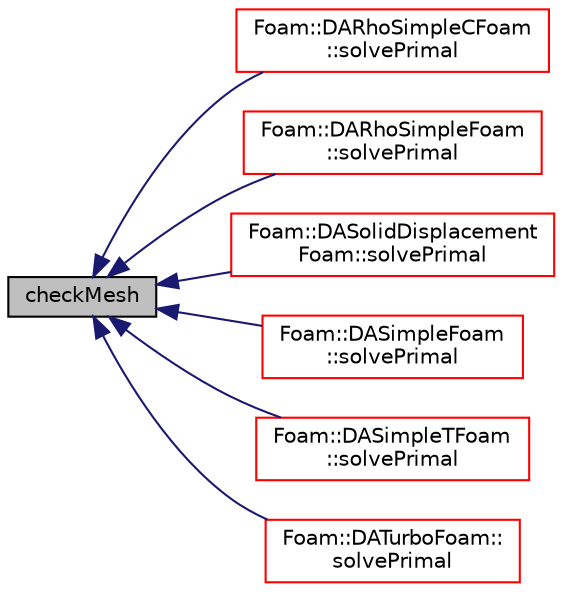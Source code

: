 digraph "checkMesh"
{
  bgcolor="transparent";
  edge [fontname="Helvetica",fontsize="10",labelfontname="Helvetica",labelfontsize="10"];
  node [fontname="Helvetica",fontsize="10",shape=record];
  rankdir="LR";
  Node258 [label="checkMesh",height=0.2,width=0.4,color="black", fillcolor="grey75", style="filled", fontcolor="black"];
  Node258 -> Node259 [dir="back",color="midnightblue",fontsize="10",style="solid",fontname="Helvetica"];
  Node259 [label="Foam::DARhoSimpleCFoam\l::solvePrimal",height=0.2,width=0.4,color="red",URL="$classFoam_1_1DARhoSimpleCFoam.html#a5c0c6289530112c8badaa81d933bef5c",tooltip="solve the primal equations "];
  Node258 -> Node261 [dir="back",color="midnightblue",fontsize="10",style="solid",fontname="Helvetica"];
  Node261 [label="Foam::DARhoSimpleFoam\l::solvePrimal",height=0.2,width=0.4,color="red",URL="$classFoam_1_1DARhoSimpleFoam.html#a5c0c6289530112c8badaa81d933bef5c",tooltip="solve the primal equations "];
  Node258 -> Node263 [dir="back",color="midnightblue",fontsize="10",style="solid",fontname="Helvetica"];
  Node263 [label="Foam::DASolidDisplacement\lFoam::solvePrimal",height=0.2,width=0.4,color="red",URL="$classFoam_1_1DASolidDisplacementFoam.html#a5c0c6289530112c8badaa81d933bef5c",tooltip="solve the primal equations "];
  Node258 -> Node265 [dir="back",color="midnightblue",fontsize="10",style="solid",fontname="Helvetica"];
  Node265 [label="Foam::DASimpleFoam\l::solvePrimal",height=0.2,width=0.4,color="red",URL="$classFoam_1_1DASimpleFoam.html#a5c0c6289530112c8badaa81d933bef5c",tooltip="solve the primal equations "];
  Node258 -> Node267 [dir="back",color="midnightblue",fontsize="10",style="solid",fontname="Helvetica"];
  Node267 [label="Foam::DASimpleTFoam\l::solvePrimal",height=0.2,width=0.4,color="red",URL="$classFoam_1_1DASimpleTFoam.html#a5c0c6289530112c8badaa81d933bef5c",tooltip="solve the primal equations "];
  Node258 -> Node269 [dir="back",color="midnightblue",fontsize="10",style="solid",fontname="Helvetica"];
  Node269 [label="Foam::DATurboFoam::\lsolvePrimal",height=0.2,width=0.4,color="red",URL="$classFoam_1_1DATurboFoam.html#a5c0c6289530112c8badaa81d933bef5c",tooltip="solve the primal equations "];
}
